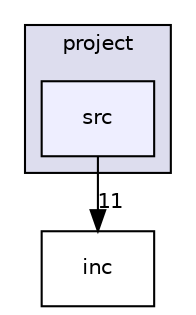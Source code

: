 digraph "/home/michal/Documents/GIT_REPOS/II-SEM-KPO/4: Dron podwodny/project/src" {
  compound=true
  node [ fontsize="10", fontname="Helvetica"];
  edge [ labelfontsize="10", labelfontname="Helvetica"];
  subgraph clusterdir_167790342fb55959539d550b874be046 {
    graph [ bgcolor="#ddddee", pencolor="black", label="project" fontname="Helvetica", fontsize="10", URL="dir_167790342fb55959539d550b874be046.html"]
  dir_f77a644fded742ea05ed17fa0fdf6fe1 [shape=box, label="src", style="filled", fillcolor="#eeeeff", pencolor="black", URL="dir_f77a644fded742ea05ed17fa0fdf6fe1.html"];
  }
  dir_0e6a83f483eb86bac30676662de98147 [shape=box label="inc" URL="dir_0e6a83f483eb86bac30676662de98147.html"];
  dir_f77a644fded742ea05ed17fa0fdf6fe1->dir_0e6a83f483eb86bac30676662de98147 [headlabel="11", labeldistance=1.5 headhref="dir_000002_000001.html"];
}
